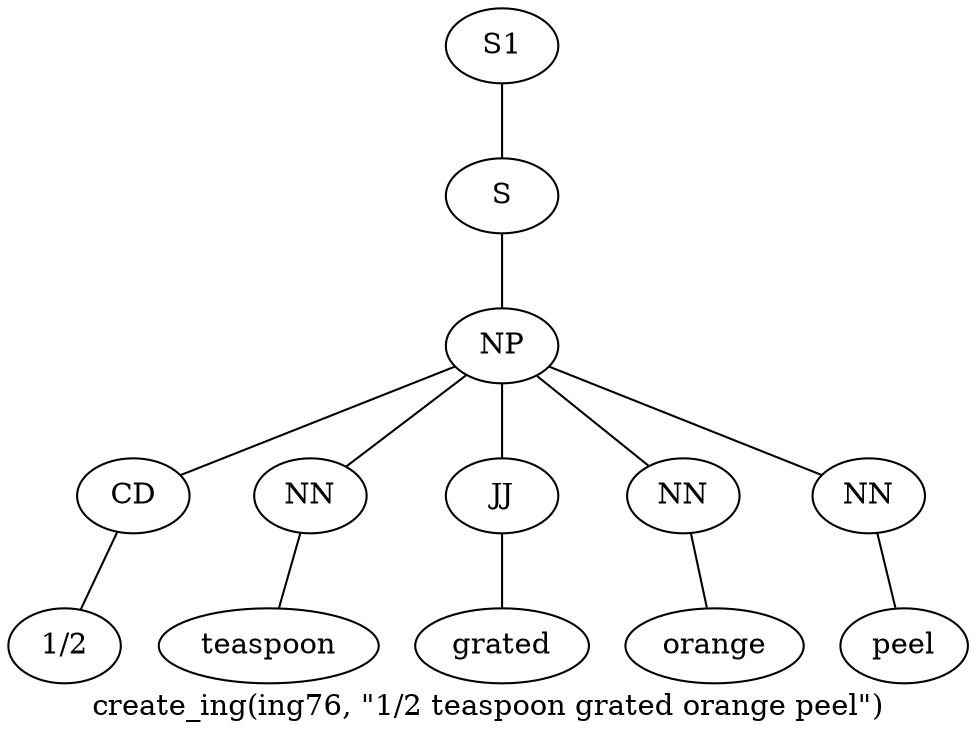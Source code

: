graph SyntaxGraph {
	label = "create_ing(ing76, \"1/2 teaspoon grated orange peel\")";
	Node0 [label="S1"];
	Node1 [label="S"];
	Node2 [label="NP"];
	Node3 [label="CD"];
	Node4 [label="1/2"];
	Node5 [label="NN"];
	Node6 [label="teaspoon"];
	Node7 [label="JJ"];
	Node8 [label="grated"];
	Node9 [label="NN"];
	Node10 [label="orange"];
	Node11 [label="NN"];
	Node12 [label="peel"];

	Node0 -- Node1;
	Node1 -- Node2;
	Node2 -- Node3;
	Node2 -- Node5;
	Node2 -- Node7;
	Node2 -- Node9;
	Node2 -- Node11;
	Node3 -- Node4;
	Node5 -- Node6;
	Node7 -- Node8;
	Node9 -- Node10;
	Node11 -- Node12;
}